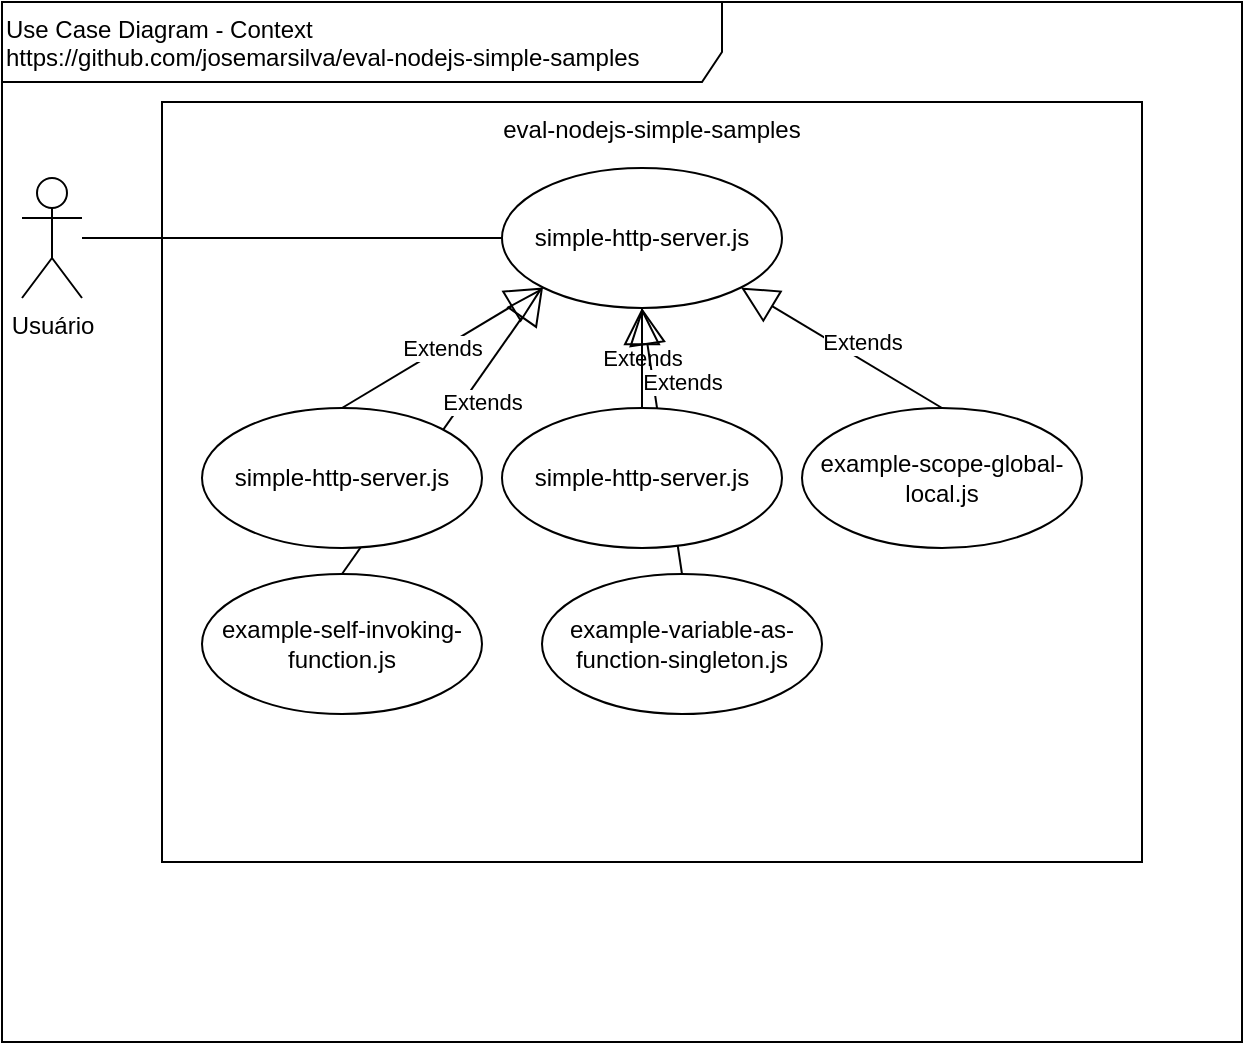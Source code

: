 <mxfile version="12.7.3" type="device"><diagram id="fMGpiNhVeqn0YMsLJxzh" name="Página-1"><mxGraphModel dx="868" dy="534" grid="1" gridSize="10" guides="1" tooltips="1" connect="1" arrows="1" fold="1" page="1" pageScale="1" pageWidth="827" pageHeight="1169" math="0" shadow="0"><root><mxCell id="0"/><mxCell id="1" parent="0"/><mxCell id="6OetropUeBoLzL2Sj7KS-1" value="Use Case Diagram - Context&lt;br&gt;https://github.com/josemarsilva/eval-nodejs-simple-samples" style="shape=umlFrame;whiteSpace=wrap;html=1;width=360;height=40;verticalAlign=top;align=left;" parent="1" vertex="1"><mxGeometry x="10" y="10" width="620" height="520" as="geometry"/></mxCell><mxCell id="6OetropUeBoLzL2Sj7KS-2" value="&lt;div style=&quot;text-align: center&quot;&gt;&lt;span&gt;Usuário&lt;/span&gt;&lt;/div&gt;" style="shape=umlActor;verticalLabelPosition=bottom;labelBackgroundColor=#ffffff;verticalAlign=top;html=1;align=center;" parent="1" vertex="1"><mxGeometry x="20" y="98" width="30" height="60" as="geometry"/></mxCell><mxCell id="6OetropUeBoLzL2Sj7KS-3" value="eval-nodejs-simple-samples" style="rounded=0;whiteSpace=wrap;html=1;align=center;verticalAlign=top;" parent="1" vertex="1"><mxGeometry x="90" y="60" width="490" height="380" as="geometry"/></mxCell><mxCell id="6OetropUeBoLzL2Sj7KS-5" style="edgeStyle=orthogonalEdgeStyle;rounded=0;orthogonalLoop=1;jettySize=auto;html=1;endArrow=none;endFill=0;entryX=0;entryY=0.5;entryDx=0;entryDy=0;" parent="1" source="6OetropUeBoLzL2Sj7KS-2" target="9o6j3-gIA0Xrd9TZLxnB-6" edge="1"><mxGeometry relative="1" as="geometry"/></mxCell><mxCell id="9o6j3-gIA0Xrd9TZLxnB-3" value="example-scope-global-local.js" style="ellipse;whiteSpace=wrap;html=1;align=center;" vertex="1" parent="1"><mxGeometry x="410" y="213" width="140" height="70" as="geometry"/></mxCell><mxCell id="9o6j3-gIA0Xrd9TZLxnB-4" value="example-self-invoking-function.js" style="ellipse;whiteSpace=wrap;html=1;align=center;" vertex="1" parent="1"><mxGeometry x="110" y="296" width="140" height="70" as="geometry"/></mxCell><mxCell id="9o6j3-gIA0Xrd9TZLxnB-5" value="example-variable-as-function-singleton.js" style="ellipse;whiteSpace=wrap;html=1;align=center;" vertex="1" parent="1"><mxGeometry x="280" y="296" width="140" height="70" as="geometry"/></mxCell><mxCell id="9o6j3-gIA0Xrd9TZLxnB-6" value="simple-http-server.js" style="ellipse;whiteSpace=wrap;html=1;align=center;" vertex="1" parent="1"><mxGeometry x="260" y="93" width="140" height="70" as="geometry"/></mxCell><mxCell id="9o6j3-gIA0Xrd9TZLxnB-7" value="Extends" style="endArrow=block;endSize=16;endFill=0;html=1;entryX=0;entryY=1;entryDx=0;entryDy=0;exitX=0.5;exitY=0;exitDx=0;exitDy=0;" edge="1" parent="1" source="6OetropUeBoLzL2Sj7KS-4" target="9o6j3-gIA0Xrd9TZLxnB-6"><mxGeometry width="160" relative="1" as="geometry"><mxPoint x="30" y="470" as="sourcePoint"/><mxPoint x="190" y="470" as="targetPoint"/></mxGeometry></mxCell><mxCell id="9o6j3-gIA0Xrd9TZLxnB-8" value="Extends" style="endArrow=block;endSize=16;endFill=0;html=1;entryX=0;entryY=1;entryDx=0;entryDy=0;exitX=0.5;exitY=0;exitDx=0;exitDy=0;" edge="1" parent="1" source="9o6j3-gIA0Xrd9TZLxnB-4" target="9o6j3-gIA0Xrd9TZLxnB-6"><mxGeometry x="0.264" y="-8" width="160" relative="1" as="geometry"><mxPoint x="190" y="190" as="sourcePoint"/><mxPoint x="280.503" y="162.749" as="targetPoint"/><mxPoint as="offset"/></mxGeometry></mxCell><mxCell id="9o6j3-gIA0Xrd9TZLxnB-10" value="Extends" style="endArrow=block;endSize=16;endFill=0;html=1;entryX=0.5;entryY=1;entryDx=0;entryDy=0;exitX=0.5;exitY=0;exitDx=0;exitDy=0;" edge="1" parent="1" source="9o6j3-gIA0Xrd9TZLxnB-1" target="9o6j3-gIA0Xrd9TZLxnB-6"><mxGeometry width="160" relative="1" as="geometry"><mxPoint x="190" y="206" as="sourcePoint"/><mxPoint x="280.503" y="162.749" as="targetPoint"/></mxGeometry></mxCell><mxCell id="9o6j3-gIA0Xrd9TZLxnB-11" value="Extends" style="endArrow=block;endSize=16;endFill=0;html=1;entryX=0.5;entryY=1;entryDx=0;entryDy=0;exitX=0.5;exitY=0;exitDx=0;exitDy=0;" edge="1" parent="1" source="9o6j3-gIA0Xrd9TZLxnB-5" target="9o6j3-gIA0Xrd9TZLxnB-6"><mxGeometry x="0.412" y="-14" width="160" relative="1" as="geometry"><mxPoint x="340" y="206" as="sourcePoint"/><mxPoint x="340" y="173" as="targetPoint"/><mxPoint as="offset"/></mxGeometry></mxCell><mxCell id="9o6j3-gIA0Xrd9TZLxnB-12" value="" style="edgeStyle=none;rounded=0;orthogonalLoop=1;jettySize=auto;html=1;endArrow=none;endFill=0;" edge="1" parent="1" source="9o6j3-gIA0Xrd9TZLxnB-1" target="9o6j3-gIA0Xrd9TZLxnB-6"><mxGeometry relative="1" as="geometry"/></mxCell><mxCell id="9o6j3-gIA0Xrd9TZLxnB-1" value="simple-http-server.js" style="ellipse;whiteSpace=wrap;html=1;align=center;" vertex="1" parent="1"><mxGeometry x="260" y="213" width="140" height="70" as="geometry"/></mxCell><mxCell id="6OetropUeBoLzL2Sj7KS-4" value="simple-http-server.js" style="ellipse;whiteSpace=wrap;html=1;align=center;" parent="1" vertex="1"><mxGeometry x="110" y="213" width="140" height="70" as="geometry"/></mxCell><mxCell id="9o6j3-gIA0Xrd9TZLxnB-13" value="Extends" style="endArrow=block;endSize=16;endFill=0;html=1;entryX=1;entryY=1;entryDx=0;entryDy=0;exitX=0.5;exitY=0;exitDx=0;exitDy=0;" edge="1" parent="1" source="9o6j3-gIA0Xrd9TZLxnB-3" target="9o6j3-gIA0Xrd9TZLxnB-6"><mxGeometry x="-0.125" y="-8" width="160" relative="1" as="geometry"><mxPoint x="360" y="306" as="sourcePoint"/><mxPoint x="340" y="173" as="targetPoint"/><mxPoint as="offset"/></mxGeometry></mxCell></root></mxGraphModel></diagram></mxfile>